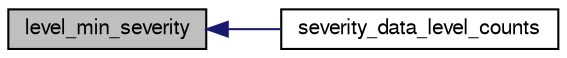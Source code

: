 digraph G
{
  bgcolor="transparent";
  edge [fontname="FreeSans",fontsize="10",labelfontname="FreeSans",labelfontsize="10"];
  node [fontname="FreeSans",fontsize="10",shape=record];
  rankdir=LR;
  Node1 [label="level_min_severity",height=0.2,width=0.4,color="black", fillcolor="grey75", style="filled" fontcolor="black"];
  Node1 -> Node2 [dir=back,color="midnightblue",fontsize="10",style="solid",fontname="FreeSans"];
  Node2 [label="severity_data_level_counts",height=0.2,width=0.4,color="black",URL="$manage_8h.html#a256c85b0d3fdd9dde6ef6fa5d9a28399",tooltip="Count the occurrences of severities in the levels."];
}
